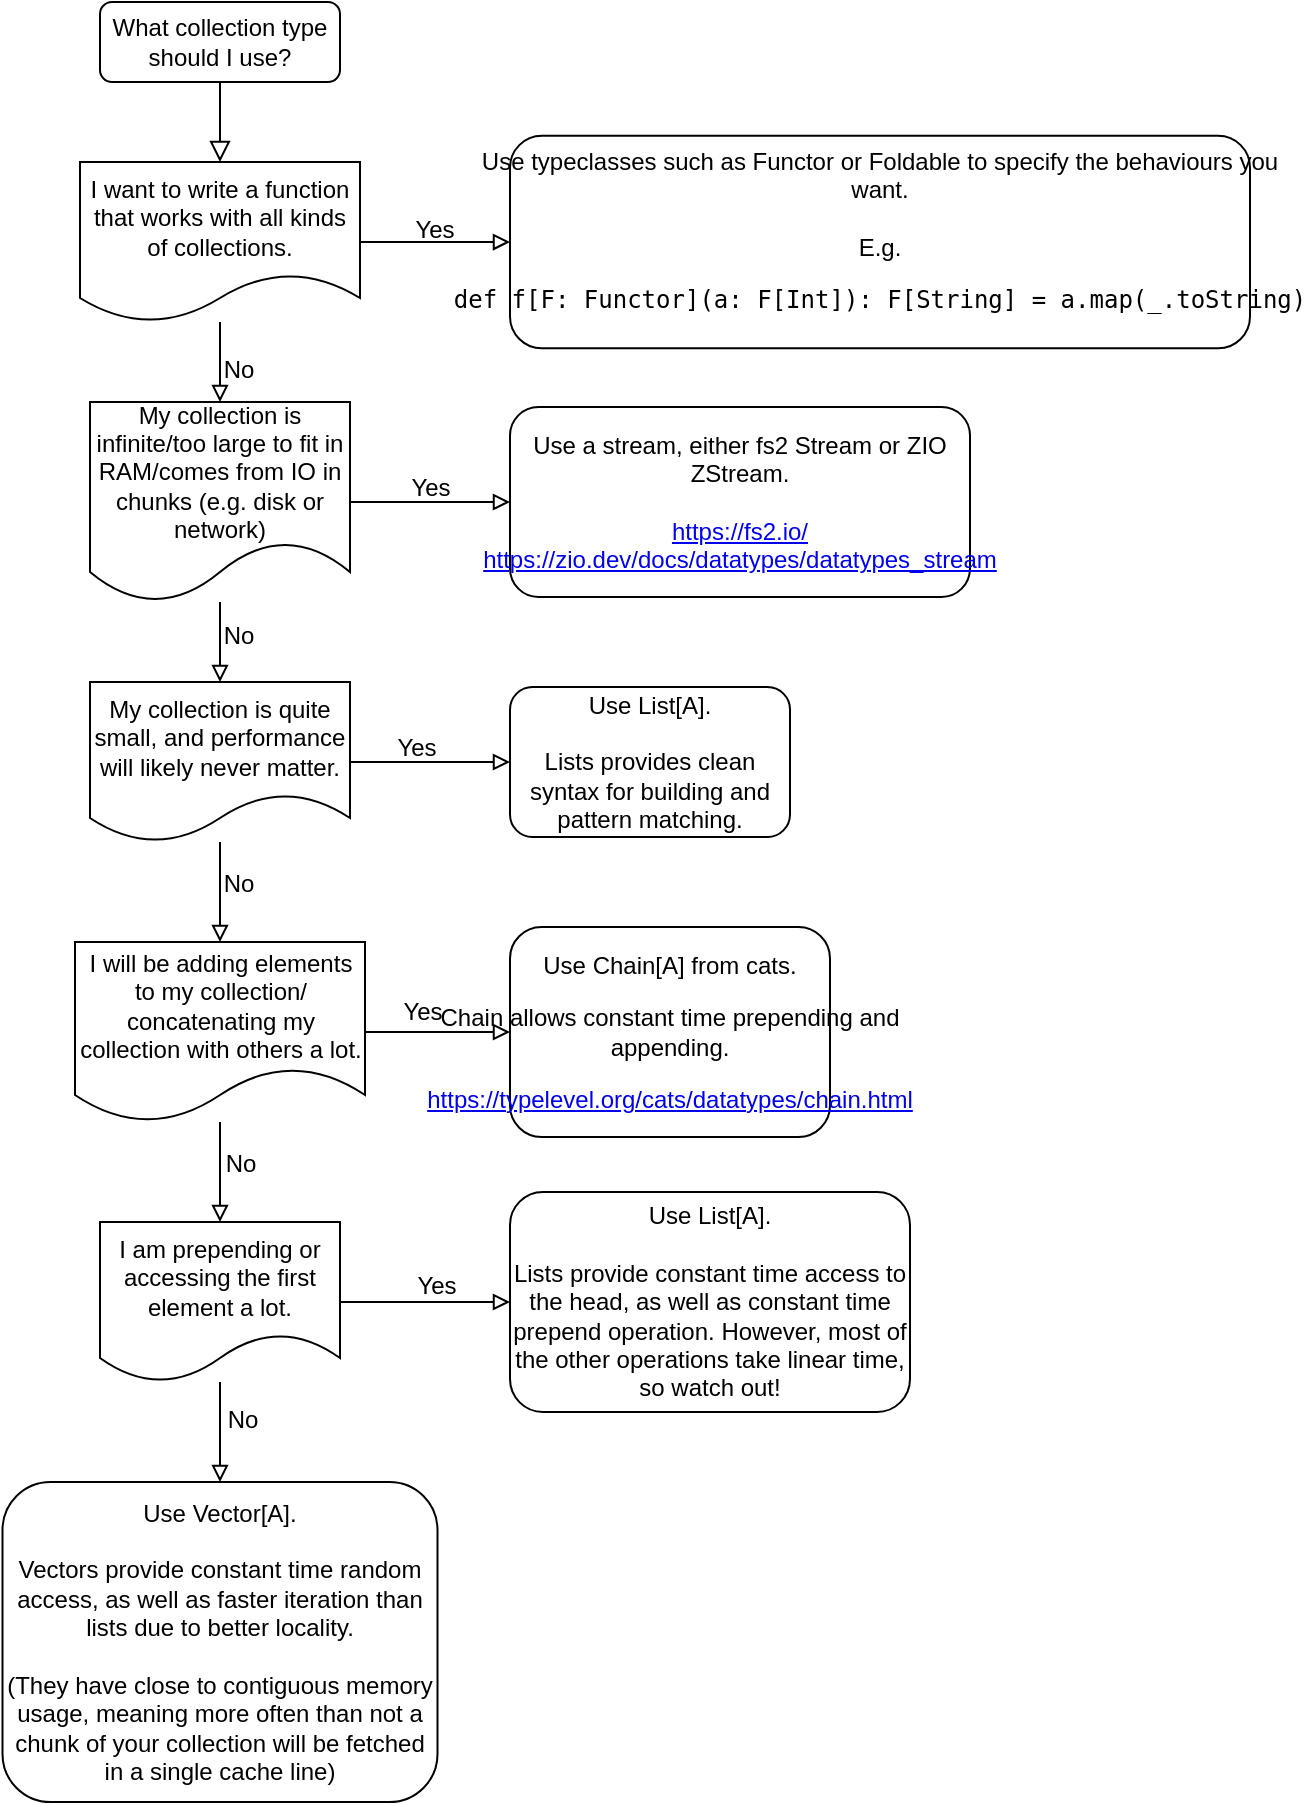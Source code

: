 <mxfile version="12.9.8" type="github">
  <diagram id="C5RBs43oDa-KdzZeNtuy" name="Page-1">
    <mxGraphModel dx="1068" dy="494" grid="1" gridSize="10" guides="1" tooltips="1" connect="1" arrows="1" fold="1" page="1" pageScale="1" pageWidth="827" pageHeight="1169" math="0" shadow="0">
      <root>
        <mxCell id="WIyWlLk6GJQsqaUBKTNV-0" />
        <mxCell id="WIyWlLk6GJQsqaUBKTNV-1" parent="WIyWlLk6GJQsqaUBKTNV-0" />
        <mxCell id="WIyWlLk6GJQsqaUBKTNV-2" value="" style="rounded=0;html=1;jettySize=auto;orthogonalLoop=1;fontSize=11;endArrow=block;endFill=0;endSize=8;strokeWidth=1;shadow=0;labelBackgroundColor=none;edgeStyle=orthogonalEdgeStyle;entryX=0.5;entryY=0;entryDx=0;entryDy=0;" parent="WIyWlLk6GJQsqaUBKTNV-1" source="WIyWlLk6GJQsqaUBKTNV-3" target="fu6Kdls6MOXoqfTzqDcU-17" edge="1">
          <mxGeometry relative="1" as="geometry">
            <mxPoint x="215.0" y="150" as="targetPoint" />
          </mxGeometry>
        </mxCell>
        <mxCell id="WIyWlLk6GJQsqaUBKTNV-3" value="What collection type should I use?" style="rounded=1;whiteSpace=wrap;html=1;fontSize=12;glass=0;strokeWidth=1;shadow=0;" parent="WIyWlLk6GJQsqaUBKTNV-1" vertex="1">
          <mxGeometry x="155" y="110" width="120" height="40" as="geometry" />
        </mxCell>
        <mxCell id="WIyWlLk6GJQsqaUBKTNV-7" value="&lt;div align=&quot;center&quot;&gt;Use typeclasses such as Functor or Foldable to specify the behaviours you want.&lt;/div&gt;&lt;div align=&quot;center&quot;&gt;&lt;br&gt;&lt;/div&gt;&lt;div align=&quot;center&quot;&gt;E.g.&lt;/div&gt;&lt;div align=&quot;center&quot;&gt;&lt;pre&gt;def f[F: Functor](a: F[Int]): F[String] = a.map(_.toString)&lt;/pre&gt;&lt;/div&gt;" style="rounded=1;whiteSpace=wrap;html=1;fontSize=12;glass=0;strokeWidth=1;shadow=0;align=center;" parent="WIyWlLk6GJQsqaUBKTNV-1" vertex="1">
          <mxGeometry x="360" y="176.88" width="370" height="106.25" as="geometry" />
        </mxCell>
        <mxCell id="fu6Kdls6MOXoqfTzqDcU-18" style="edgeStyle=orthogonalEdgeStyle;rounded=0;orthogonalLoop=1;jettySize=auto;html=1;endArrow=block;endFill=0;entryX=0.5;entryY=0;entryDx=0;entryDy=0;" parent="WIyWlLk6GJQsqaUBKTNV-1" source="fu6Kdls6MOXoqfTzqDcU-17" target="fu6Kdls6MOXoqfTzqDcU-20" edge="1">
          <mxGeometry relative="1" as="geometry">
            <mxPoint x="215" y="350" as="targetPoint" />
          </mxGeometry>
        </mxCell>
        <mxCell id="fu6Kdls6MOXoqfTzqDcU-19" value="No" style="text;html=1;align=center;verticalAlign=middle;resizable=0;points=[];" parent="fu6Kdls6MOXoqfTzqDcU-18" vertex="1" connectable="0">
          <mxGeometry x="0.17" y="1" relative="1" as="geometry">
            <mxPoint x="8" as="offset" />
          </mxGeometry>
        </mxCell>
        <mxCell id="fu6Kdls6MOXoqfTzqDcU-24" style="edgeStyle=orthogonalEdgeStyle;rounded=0;orthogonalLoop=1;jettySize=auto;html=1;entryX=0;entryY=0.5;entryDx=0;entryDy=0;endArrow=block;endFill=0;" parent="WIyWlLk6GJQsqaUBKTNV-1" source="fu6Kdls6MOXoqfTzqDcU-17" target="WIyWlLk6GJQsqaUBKTNV-7" edge="1">
          <mxGeometry relative="1" as="geometry" />
        </mxCell>
        <mxCell id="fu6Kdls6MOXoqfTzqDcU-25" value="Yes" style="text;html=1;align=center;verticalAlign=middle;resizable=0;points=[];" parent="fu6Kdls6MOXoqfTzqDcU-24" vertex="1" connectable="0">
          <mxGeometry x="0.3" y="-2" relative="1" as="geometry">
            <mxPoint x="-12" y="-8" as="offset" />
          </mxGeometry>
        </mxCell>
        <mxCell id="fu6Kdls6MOXoqfTzqDcU-17" value="I want to write a function that works with all kinds of collections." style="shape=document;whiteSpace=wrap;html=1;boundedLbl=1;align=center;" parent="WIyWlLk6GJQsqaUBKTNV-1" vertex="1">
          <mxGeometry x="145" y="190" width="140" height="80" as="geometry" />
        </mxCell>
        <mxCell id="fu6Kdls6MOXoqfTzqDcU-21" style="edgeStyle=orthogonalEdgeStyle;rounded=0;orthogonalLoop=1;jettySize=auto;html=1;endArrow=block;endFill=0;entryX=0;entryY=0.5;entryDx=0;entryDy=0;" parent="WIyWlLk6GJQsqaUBKTNV-1" source="fu6Kdls6MOXoqfTzqDcU-20" target="fu6Kdls6MOXoqfTzqDcU-23" edge="1">
          <mxGeometry relative="1" as="geometry">
            <mxPoint x="370.0" y="390.0" as="targetPoint" />
          </mxGeometry>
        </mxCell>
        <mxCell id="fu6Kdls6MOXoqfTzqDcU-22" value="Yes" style="text;html=1;align=center;verticalAlign=middle;resizable=0;points=[];" parent="fu6Kdls6MOXoqfTzqDcU-21" vertex="1" connectable="0">
          <mxGeometry x="-0.189" y="1" relative="1" as="geometry">
            <mxPoint x="7" y="-6" as="offset" />
          </mxGeometry>
        </mxCell>
        <mxCell id="fu6Kdls6MOXoqfTzqDcU-26" style="edgeStyle=orthogonalEdgeStyle;rounded=0;orthogonalLoop=1;jettySize=auto;html=1;endArrow=block;endFill=0;entryX=0.5;entryY=0;entryDx=0;entryDy=0;" parent="WIyWlLk6GJQsqaUBKTNV-1" source="fu6Kdls6MOXoqfTzqDcU-20" target="fu6Kdls6MOXoqfTzqDcU-28" edge="1">
          <mxGeometry relative="1" as="geometry">
            <mxPoint x="215.0" y="560" as="targetPoint" />
          </mxGeometry>
        </mxCell>
        <mxCell id="fu6Kdls6MOXoqfTzqDcU-27" value="No" style="text;html=1;align=center;verticalAlign=middle;resizable=0;points=[];" parent="fu6Kdls6MOXoqfTzqDcU-26" vertex="1" connectable="0">
          <mxGeometry x="-0.152" y="-1" relative="1" as="geometry">
            <mxPoint x="10" as="offset" />
          </mxGeometry>
        </mxCell>
        <mxCell id="fu6Kdls6MOXoqfTzqDcU-20" value="My collection is infinite/too large to fit in RAM/comes from IO in chunks (e.g. disk or network)" style="shape=document;whiteSpace=wrap;html=1;boundedLbl=1;align=center;" parent="WIyWlLk6GJQsqaUBKTNV-1" vertex="1">
          <mxGeometry x="150" y="310" width="130" height="100" as="geometry" />
        </mxCell>
        <mxCell id="fu6Kdls6MOXoqfTzqDcU-23" value="&lt;div&gt;Use a stream, either fs2 Stream or ZIO ZStream.&lt;/div&gt;&lt;div&gt;&lt;br&gt;&lt;/div&gt;&lt;div&gt;&lt;a href=&quot;https://fs2.io/&quot;&gt;https://fs2.io/&lt;/a&gt;&lt;/div&gt;&lt;div&gt;&lt;a href=&quot;https://zio.dev/docs/datatypes/datatypes_stream&quot;&gt;https://zio.dev/docs/datatypes/datatypes_stream&lt;/a&gt;&lt;br&gt;&lt;/div&gt;" style="rounded=1;whiteSpace=wrap;html=1;align=center;" parent="WIyWlLk6GJQsqaUBKTNV-1" vertex="1">
          <mxGeometry x="360" y="312.5" width="230" height="95" as="geometry" />
        </mxCell>
        <mxCell id="fu6Kdls6MOXoqfTzqDcU-29" style="edgeStyle=orthogonalEdgeStyle;rounded=0;orthogonalLoop=1;jettySize=auto;html=1;endArrow=block;endFill=0;entryX=0;entryY=0.5;entryDx=0;entryDy=0;" parent="WIyWlLk6GJQsqaUBKTNV-1" source="fu6Kdls6MOXoqfTzqDcU-28" target="fu6Kdls6MOXoqfTzqDcU-31" edge="1">
          <mxGeometry relative="1" as="geometry">
            <mxPoint x="420.0" y="550" as="targetPoint" />
          </mxGeometry>
        </mxCell>
        <mxCell id="fu6Kdls6MOXoqfTzqDcU-30" value="Yes" style="text;html=1;align=center;verticalAlign=middle;resizable=0;points=[];" parent="fu6Kdls6MOXoqfTzqDcU-29" vertex="1" connectable="0">
          <mxGeometry x="-0.193" y="-1" relative="1" as="geometry">
            <mxPoint y="-8" as="offset" />
          </mxGeometry>
        </mxCell>
        <mxCell id="gvYNrbQ_9Db4uod6UnqN-0" style="edgeStyle=orthogonalEdgeStyle;rounded=0;orthogonalLoop=1;jettySize=auto;html=1;endArrow=block;endFill=0;entryX=0.5;entryY=0;entryDx=0;entryDy=0;" edge="1" parent="WIyWlLk6GJQsqaUBKTNV-1" source="fu6Kdls6MOXoqfTzqDcU-28" target="gvYNrbQ_9Db4uod6UnqN-2">
          <mxGeometry relative="1" as="geometry">
            <mxPoint x="215" y="670" as="targetPoint" />
          </mxGeometry>
        </mxCell>
        <mxCell id="gvYNrbQ_9Db4uod6UnqN-1" value="No" style="text;html=1;align=center;verticalAlign=middle;resizable=0;points=[];" vertex="1" connectable="0" parent="gvYNrbQ_9Db4uod6UnqN-0">
          <mxGeometry x="-0.157" y="2" relative="1" as="geometry">
            <mxPoint x="7" as="offset" />
          </mxGeometry>
        </mxCell>
        <mxCell id="fu6Kdls6MOXoqfTzqDcU-28" value="My collection is quite small, and performance will likely never matter. " style="shape=document;whiteSpace=wrap;html=1;boundedLbl=1;align=center;" parent="WIyWlLk6GJQsqaUBKTNV-1" vertex="1">
          <mxGeometry x="150" y="450" width="130" height="80" as="geometry" />
        </mxCell>
        <mxCell id="fu6Kdls6MOXoqfTzqDcU-31" value="&lt;div&gt;Use List[A].&lt;/div&gt;&lt;div&gt;&lt;br&gt;&lt;/div&gt;&lt;div&gt;Lists provides clean syntax for building and pattern matching.&lt;br&gt;&lt;/div&gt;" style="rounded=1;whiteSpace=wrap;html=1;align=center;" parent="WIyWlLk6GJQsqaUBKTNV-1" vertex="1">
          <mxGeometry x="360" y="452.5" width="140" height="75" as="geometry" />
        </mxCell>
        <mxCell id="gvYNrbQ_9Db4uod6UnqN-4" style="edgeStyle=orthogonalEdgeStyle;rounded=0;orthogonalLoop=1;jettySize=auto;html=1;endArrow=block;endFill=0;entryX=0;entryY=0.5;entryDx=0;entryDy=0;" edge="1" parent="WIyWlLk6GJQsqaUBKTNV-1" source="gvYNrbQ_9Db4uod6UnqN-2" target="gvYNrbQ_9Db4uod6UnqN-5">
          <mxGeometry relative="1" as="geometry">
            <mxPoint x="420" y="730" as="targetPoint" />
          </mxGeometry>
        </mxCell>
        <mxCell id="gvYNrbQ_9Db4uod6UnqN-6" value="Yes" style="text;html=1;align=center;verticalAlign=middle;resizable=0;points=[];" vertex="1" connectable="0" parent="gvYNrbQ_9Db4uod6UnqN-4">
          <mxGeometry x="-0.331" y="1" relative="1" as="geometry">
            <mxPoint x="4" y="-9" as="offset" />
          </mxGeometry>
        </mxCell>
        <mxCell id="gvYNrbQ_9Db4uod6UnqN-7" style="edgeStyle=orthogonalEdgeStyle;rounded=0;orthogonalLoop=1;jettySize=auto;html=1;endArrow=block;endFill=0;entryX=0.5;entryY=0;entryDx=0;entryDy=0;" edge="1" parent="WIyWlLk6GJQsqaUBKTNV-1" source="gvYNrbQ_9Db4uod6UnqN-2" target="gvYNrbQ_9Db4uod6UnqN-10">
          <mxGeometry relative="1" as="geometry">
            <mxPoint x="215" y="740" as="targetPoint" />
          </mxGeometry>
        </mxCell>
        <mxCell id="gvYNrbQ_9Db4uod6UnqN-8" value="No" style="text;html=1;align=center;verticalAlign=middle;resizable=0;points=[];" vertex="1" connectable="0" parent="gvYNrbQ_9Db4uod6UnqN-7">
          <mxGeometry x="-0.167" y="1" relative="1" as="geometry">
            <mxPoint x="9" as="offset" />
          </mxGeometry>
        </mxCell>
        <mxCell id="gvYNrbQ_9Db4uod6UnqN-2" value="I will be adding elements to my collection/ concatenating my collection with others a lot." style="shape=document;whiteSpace=wrap;html=1;boundedLbl=1;" vertex="1" parent="WIyWlLk6GJQsqaUBKTNV-1">
          <mxGeometry x="142.5" y="580" width="145" height="90" as="geometry" />
        </mxCell>
        <mxCell id="gvYNrbQ_9Db4uod6UnqN-5" value="&lt;div&gt;&lt;p&gt;Use Chain[A] from cats.&lt;/p&gt;&lt;p&gt;Chain allows constant time prepending and appending.&lt;/p&gt;&lt;/div&gt;&lt;div&gt;&lt;p&gt;&lt;a href=&quot;https://typelevel.org/cats/datatypes/chain.html&quot;&gt;https://typelevel.org/cats/datatypes/chain.html&lt;/a&gt;&lt;/p&gt;&lt;/div&gt;" style="rounded=1;whiteSpace=wrap;html=1;" vertex="1" parent="WIyWlLk6GJQsqaUBKTNV-1">
          <mxGeometry x="360" y="572.5" width="160" height="105" as="geometry" />
        </mxCell>
        <mxCell id="gvYNrbQ_9Db4uod6UnqN-11" style="edgeStyle=orthogonalEdgeStyle;rounded=0;orthogonalLoop=1;jettySize=auto;html=1;endArrow=block;endFill=0;entryX=0;entryY=0.5;entryDx=0;entryDy=0;" edge="1" parent="WIyWlLk6GJQsqaUBKTNV-1" source="gvYNrbQ_9Db4uod6UnqN-10" target="gvYNrbQ_9Db4uod6UnqN-13">
          <mxGeometry relative="1" as="geometry">
            <mxPoint x="360" y="760" as="targetPoint" />
          </mxGeometry>
        </mxCell>
        <mxCell id="gvYNrbQ_9Db4uod6UnqN-12" value="Yes" style="text;html=1;align=center;verticalAlign=middle;resizable=0;points=[];" vertex="1" connectable="0" parent="gvYNrbQ_9Db4uod6UnqN-11">
          <mxGeometry x="0.287" y="1" relative="1" as="geometry">
            <mxPoint x="-7" y="-7" as="offset" />
          </mxGeometry>
        </mxCell>
        <mxCell id="gvYNrbQ_9Db4uod6UnqN-14" style="edgeStyle=orthogonalEdgeStyle;rounded=0;orthogonalLoop=1;jettySize=auto;html=1;endArrow=block;endFill=0;entryX=0.5;entryY=0;entryDx=0;entryDy=0;" edge="1" parent="WIyWlLk6GJQsqaUBKTNV-1" source="gvYNrbQ_9Db4uod6UnqN-10" target="gvYNrbQ_9Db4uod6UnqN-16">
          <mxGeometry relative="1" as="geometry">
            <mxPoint x="215" y="860" as="targetPoint" />
          </mxGeometry>
        </mxCell>
        <mxCell id="gvYNrbQ_9Db4uod6UnqN-15" value="No" style="text;html=1;align=center;verticalAlign=middle;resizable=0;points=[];" vertex="1" connectable="0" parent="gvYNrbQ_9Db4uod6UnqN-14">
          <mxGeometry x="-0.248" y="-2" relative="1" as="geometry">
            <mxPoint x="13" as="offset" />
          </mxGeometry>
        </mxCell>
        <mxCell id="gvYNrbQ_9Db4uod6UnqN-10" value="I am prepending or accessing the first element a lot." style="shape=document;whiteSpace=wrap;html=1;boundedLbl=1;" vertex="1" parent="WIyWlLk6GJQsqaUBKTNV-1">
          <mxGeometry x="155" y="720" width="120" height="80" as="geometry" />
        </mxCell>
        <mxCell id="gvYNrbQ_9Db4uod6UnqN-13" value="&lt;div&gt;Use List[A].&lt;/div&gt;&lt;div&gt;&lt;br&gt;&lt;/div&gt;&lt;div&gt;Lists provide constant time access to the head, as well as constant time prepend operation. However, most of the other operations take linear time, so watch out!&lt;br&gt;&lt;/div&gt;" style="rounded=1;whiteSpace=wrap;html=1;" vertex="1" parent="WIyWlLk6GJQsqaUBKTNV-1">
          <mxGeometry x="360" y="705" width="200" height="110" as="geometry" />
        </mxCell>
        <mxCell id="gvYNrbQ_9Db4uod6UnqN-16" value="&lt;div&gt;Use Vector[A].&lt;/div&gt;&lt;div&gt;&lt;br&gt;&lt;/div&gt;&lt;div&gt;Vectors provide constant time random access, as well as faster iteration than lists due to better locality. &lt;br&gt;&lt;/div&gt;&lt;div&gt;&lt;br&gt;&lt;/div&gt;&lt;div&gt;(They have close to contiguous memory usage, meaning more often than not a chunk of your collection will be fetched in a single cache line)&lt;br&gt;&lt;/div&gt;" style="rounded=1;whiteSpace=wrap;html=1;" vertex="1" parent="WIyWlLk6GJQsqaUBKTNV-1">
          <mxGeometry x="106.25" y="850" width="217.5" height="160" as="geometry" />
        </mxCell>
      </root>
    </mxGraphModel>
  </diagram>
</mxfile>
